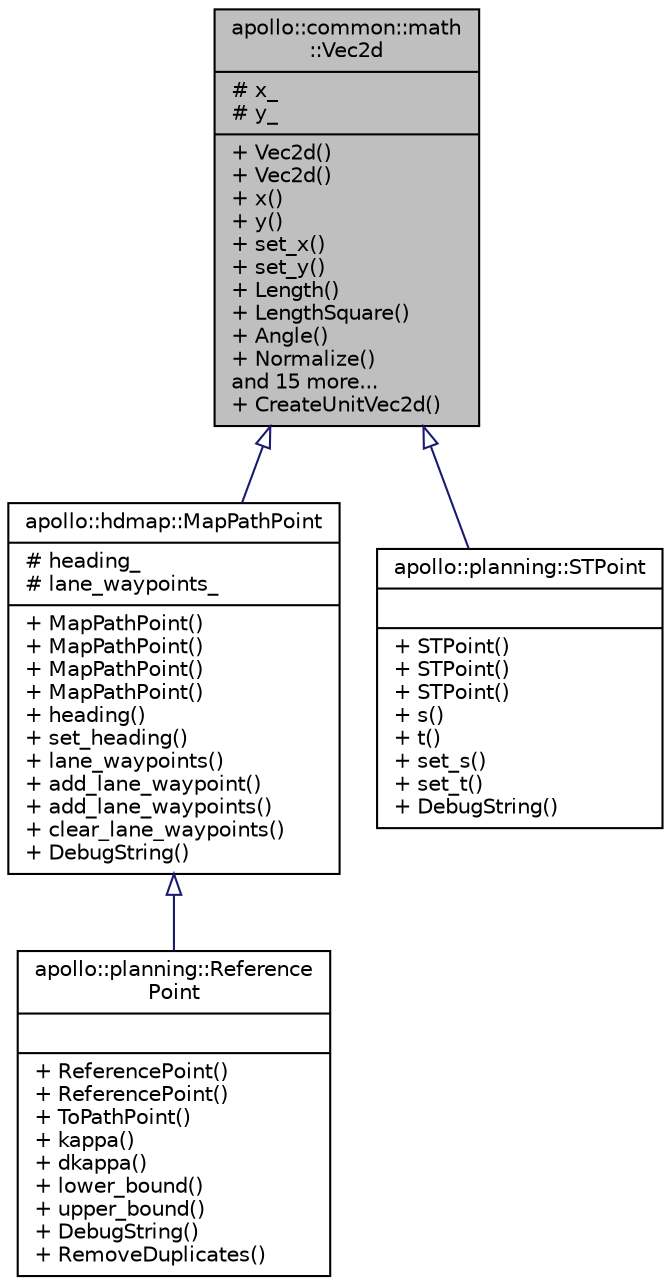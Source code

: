 digraph "apollo::common::math::Vec2d"
{
  edge [fontname="Helvetica",fontsize="10",labelfontname="Helvetica",labelfontsize="10"];
  node [fontname="Helvetica",fontsize="10",shape=record];
  Node1 [label="{apollo::common::math\l::Vec2d\n|# x_\l# y_\l|+ Vec2d()\l+ Vec2d()\l+ x()\l+ y()\l+ set_x()\l+ set_y()\l+ Length()\l+ LengthSquare()\l+ Angle()\l+ Normalize()\land 15 more...\l+ CreateUnitVec2d()\l}",height=0.2,width=0.4,color="black", fillcolor="grey75", style="filled" fontcolor="black"];
  Node1 -> Node2 [dir="back",color="midnightblue",fontsize="10",style="solid",arrowtail="onormal",fontname="Helvetica"];
  Node2 [label="{apollo::hdmap::MapPathPoint\n|# heading_\l# lane_waypoints_\l|+ MapPathPoint()\l+ MapPathPoint()\l+ MapPathPoint()\l+ MapPathPoint()\l+ heading()\l+ set_heading()\l+ lane_waypoints()\l+ add_lane_waypoint()\l+ add_lane_waypoints()\l+ clear_lane_waypoints()\l+ DebugString()\l}",height=0.2,width=0.4,color="black", fillcolor="white", style="filled",URL="$classapollo_1_1hdmap_1_1MapPathPoint.html"];
  Node2 -> Node3 [dir="back",color="midnightblue",fontsize="10",style="solid",arrowtail="onormal",fontname="Helvetica"];
  Node3 [label="{apollo::planning::Reference\lPoint\n||+ ReferencePoint()\l+ ReferencePoint()\l+ ToPathPoint()\l+ kappa()\l+ dkappa()\l+ lower_bound()\l+ upper_bound()\l+ DebugString()\l+ RemoveDuplicates()\l}",height=0.2,width=0.4,color="black", fillcolor="white", style="filled",URL="$classapollo_1_1planning_1_1ReferencePoint.html"];
  Node1 -> Node4 [dir="back",color="midnightblue",fontsize="10",style="solid",arrowtail="onormal",fontname="Helvetica"];
  Node4 [label="{apollo::planning::STPoint\n||+ STPoint()\l+ STPoint()\l+ STPoint()\l+ s()\l+ t()\l+ set_s()\l+ set_t()\l+ DebugString()\l}",height=0.2,width=0.4,color="black", fillcolor="white", style="filled",URL="$classapollo_1_1planning_1_1STPoint.html"];
}
